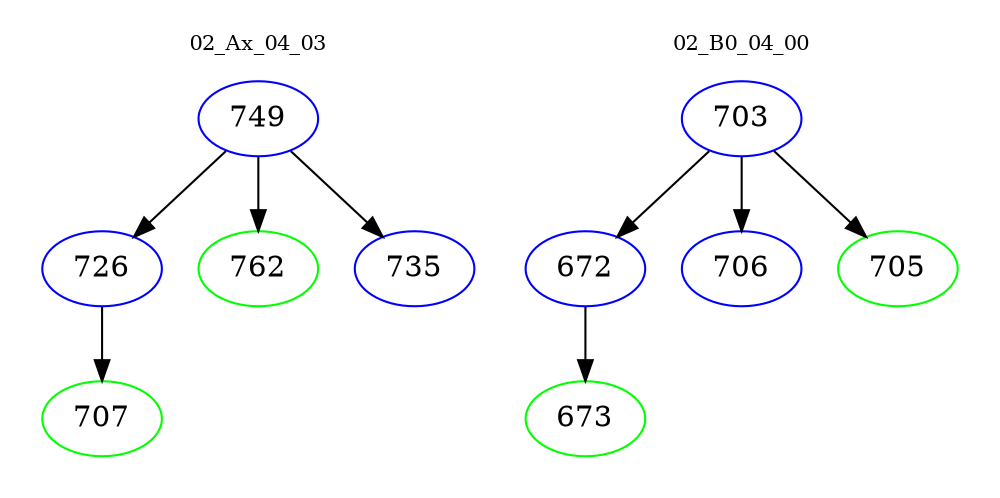 digraph{
subgraph cluster_0 {
color = white
label = "02_Ax_04_03";
fontsize=10;
T0_749 [label="749", color="blue"]
T0_749 -> T0_726 [color="black"]
T0_726 [label="726", color="blue"]
T0_726 -> T0_707 [color="black"]
T0_707 [label="707", color="green"]
T0_749 -> T0_762 [color="black"]
T0_762 [label="762", color="green"]
T0_749 -> T0_735 [color="black"]
T0_735 [label="735", color="blue"]
}
subgraph cluster_1 {
color = white
label = "02_B0_04_00";
fontsize=10;
T1_703 [label="703", color="blue"]
T1_703 -> T1_672 [color="black"]
T1_672 [label="672", color="blue"]
T1_672 -> T1_673 [color="black"]
T1_673 [label="673", color="green"]
T1_703 -> T1_706 [color="black"]
T1_706 [label="706", color="blue"]
T1_703 -> T1_705 [color="black"]
T1_705 [label="705", color="green"]
}
}
